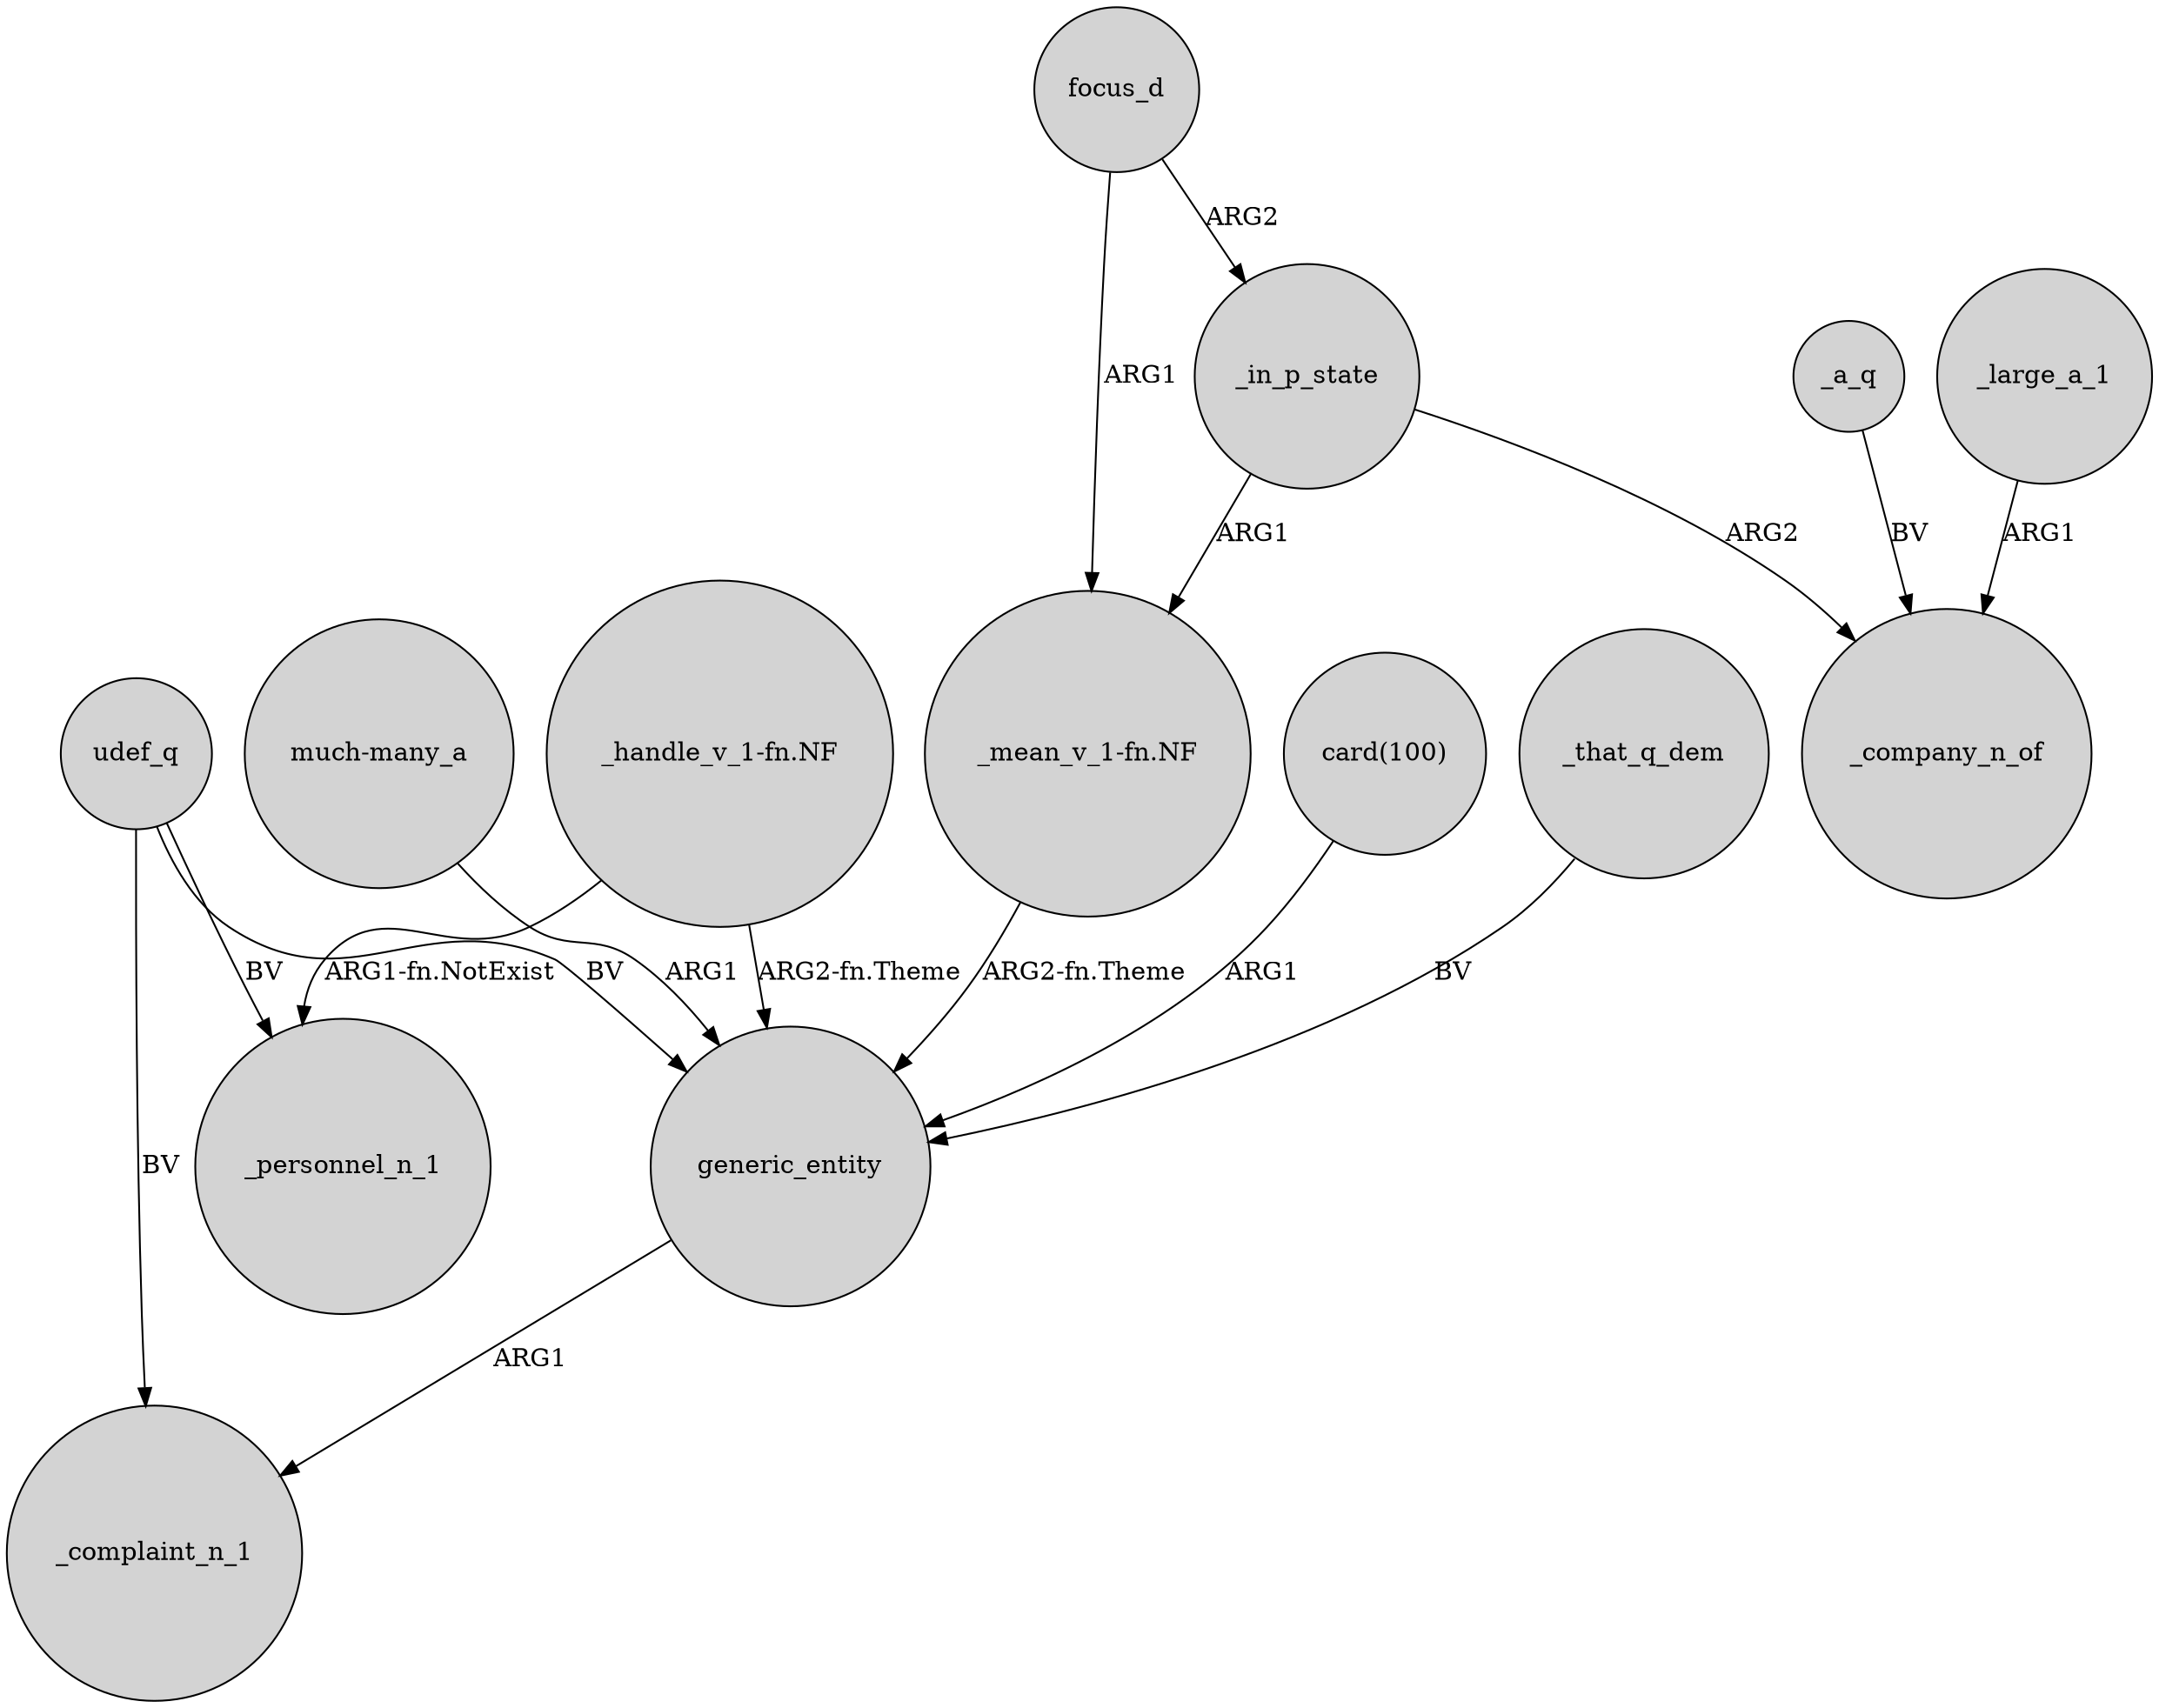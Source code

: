 digraph {
	node [shape=circle style=filled]
	udef_q -> _complaint_n_1 [label=BV]
	udef_q -> _personnel_n_1 [label=BV]
	_in_p_state -> "_mean_v_1-fn.NF" [label=ARG1]
	_in_p_state -> _company_n_of [label=ARG2]
	generic_entity -> _complaint_n_1 [label=ARG1]
	udef_q -> generic_entity [label=BV]
	"_handle_v_1-fn.NF" -> generic_entity [label="ARG2-fn.Theme"]
	_large_a_1 -> _company_n_of [label=ARG1]
	"card(100)" -> generic_entity [label=ARG1]
	_that_q_dem -> generic_entity [label=BV]
	"_handle_v_1-fn.NF" -> _personnel_n_1 [label="ARG1-fn.NotExist"]
	"much-many_a" -> generic_entity [label=ARG1]
	"_mean_v_1-fn.NF" -> generic_entity [label="ARG2-fn.Theme"]
	focus_d -> "_mean_v_1-fn.NF" [label=ARG1]
	_a_q -> _company_n_of [label=BV]
	focus_d -> _in_p_state [label=ARG2]
}

